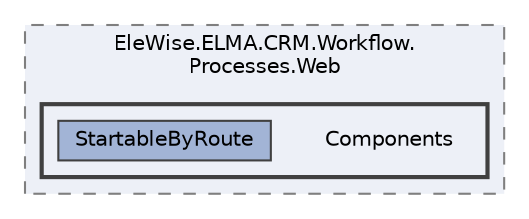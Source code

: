 digraph "Web/Modules/EleWise.ELMA.CRM.Workflow.Processes.Web/Components"
{
 // LATEX_PDF_SIZE
  bgcolor="transparent";
  edge [fontname=Helvetica,fontsize=10,labelfontname=Helvetica,labelfontsize=10];
  node [fontname=Helvetica,fontsize=10,shape=box,height=0.2,width=0.4];
  compound=true
  subgraph clusterdir_45515eb8549ed9f871e537c210e6f764 {
    graph [ bgcolor="#edf0f7", pencolor="grey50", label="EleWise.ELMA.CRM.Workflow.\lProcesses.Web", fontname=Helvetica,fontsize=10 style="filled,dashed", URL="dir_45515eb8549ed9f871e537c210e6f764.html",tooltip=""]
  subgraph clusterdir_0b2dd099c1cc8de474274174b93f0ac0 {
    graph [ bgcolor="#edf0f7", pencolor="grey25", label="", fontname=Helvetica,fontsize=10 style="filled,bold", URL="dir_0b2dd099c1cc8de474274174b93f0ac0.html",tooltip=""]
    dir_0b2dd099c1cc8de474274174b93f0ac0 [shape=plaintext, label="Components"];
  dir_af072740924d21bbdb8d1507aa213aee [label="StartableByRoute", fillcolor="#a2b4d6", color="grey25", style="filled", URL="dir_af072740924d21bbdb8d1507aa213aee.html",tooltip=""];
  }
  }
}

